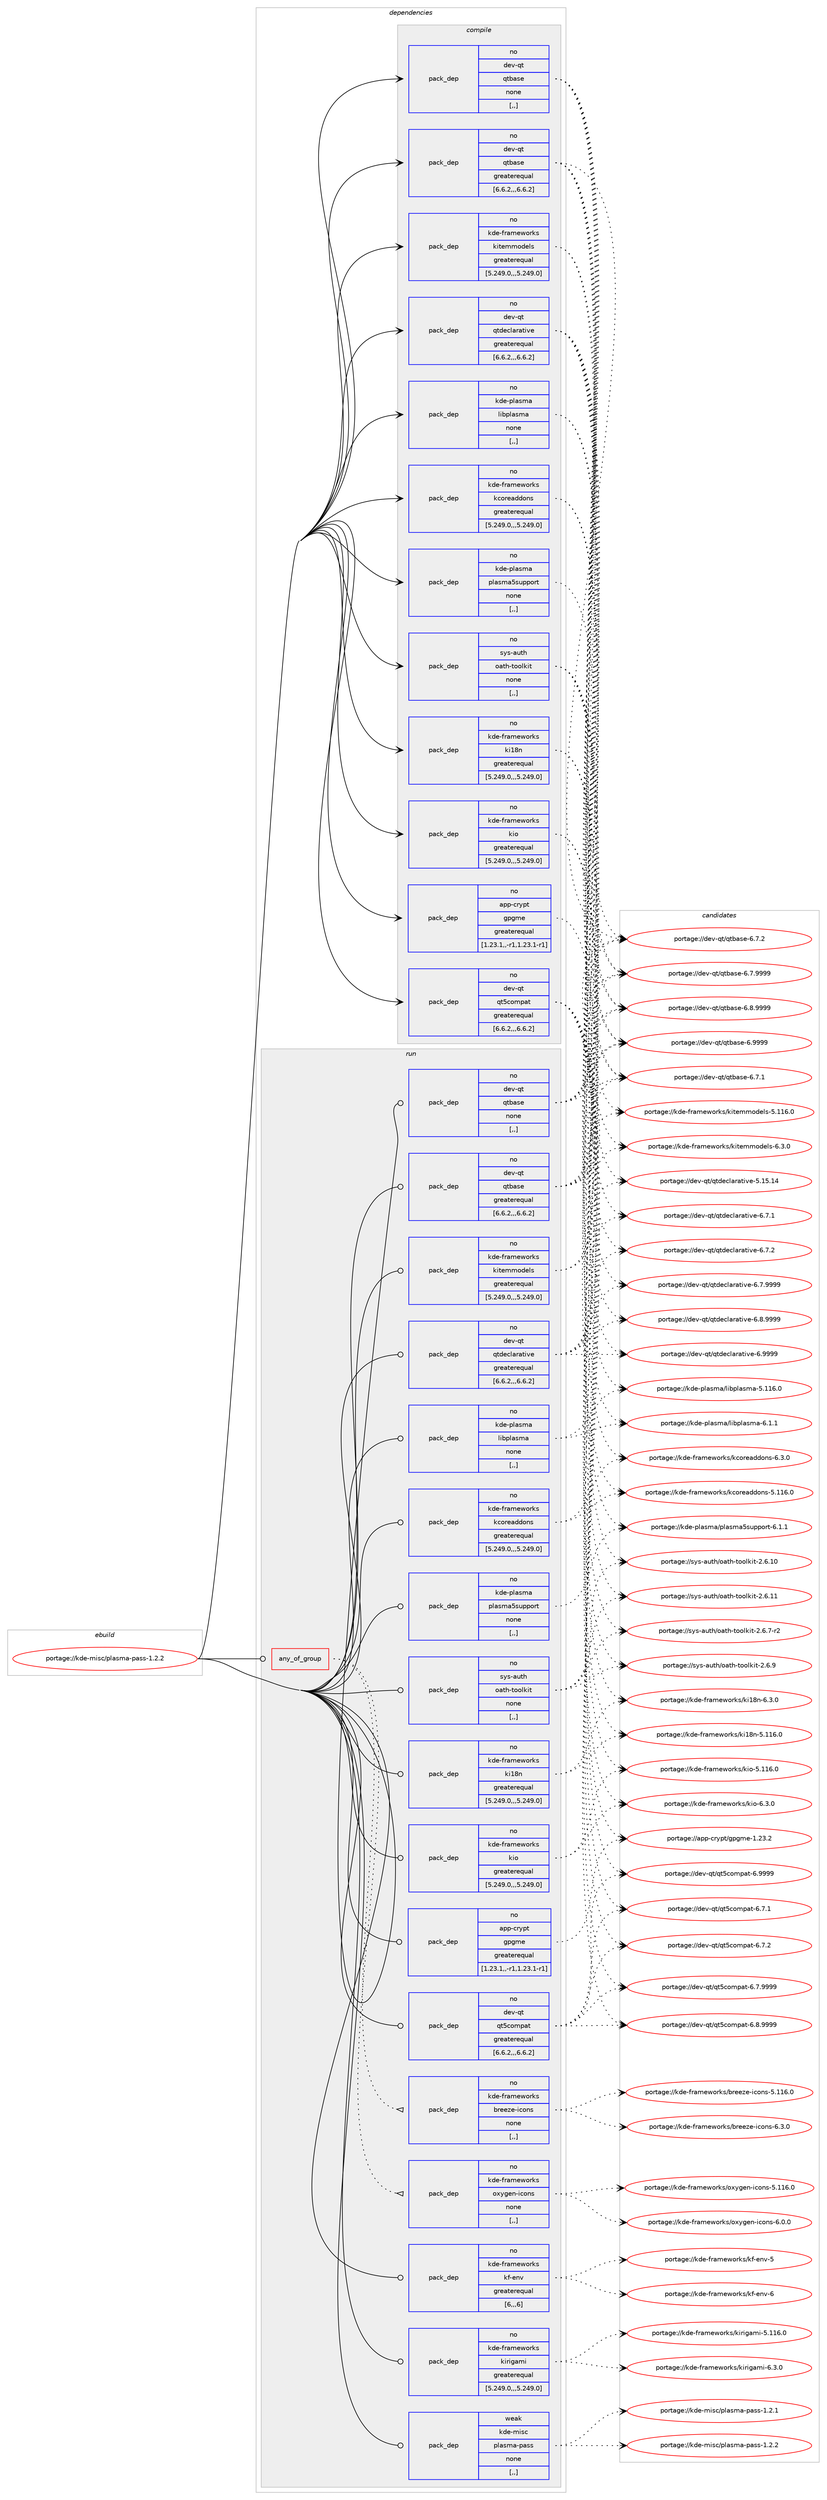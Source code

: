 digraph prolog {

# *************
# Graph options
# *************

newrank=true;
concentrate=true;
compound=true;
graph [rankdir=LR,fontname=Helvetica,fontsize=10,ranksep=1.5];#, ranksep=2.5, nodesep=0.2];
edge  [arrowhead=vee];
node  [fontname=Helvetica,fontsize=10];

# **********
# The ebuild
# **********

subgraph cluster_leftcol {
color=gray;
rank=same;
label=<<i>ebuild</i>>;
id [label="portage://kde-misc/plasma-pass-1.2.2", color=red, width=4, href="../kde-misc/plasma-pass-1.2.2.svg"];
}

# ****************
# The dependencies
# ****************

subgraph cluster_midcol {
color=gray;
label=<<i>dependencies</i>>;
subgraph cluster_compile {
fillcolor="#eeeeee";
style=filled;
label=<<i>compile</i>>;
subgraph pack192942 {
dependency261803 [label=<<TABLE BORDER="0" CELLBORDER="1" CELLSPACING="0" CELLPADDING="4" WIDTH="220"><TR><TD ROWSPAN="6" CELLPADDING="30">pack_dep</TD></TR><TR><TD WIDTH="110">no</TD></TR><TR><TD>app-crypt</TD></TR><TR><TD>gpgme</TD></TR><TR><TD>greaterequal</TD></TR><TR><TD>[1.23.1,,-r1,1.23.1-r1]</TD></TR></TABLE>>, shape=none, color=blue];
}
id:e -> dependency261803:w [weight=20,style="solid",arrowhead="vee"];
subgraph pack192943 {
dependency261804 [label=<<TABLE BORDER="0" CELLBORDER="1" CELLSPACING="0" CELLPADDING="4" WIDTH="220"><TR><TD ROWSPAN="6" CELLPADDING="30">pack_dep</TD></TR><TR><TD WIDTH="110">no</TD></TR><TR><TD>dev-qt</TD></TR><TR><TD>qt5compat</TD></TR><TR><TD>greaterequal</TD></TR><TR><TD>[6.6.2,,,6.6.2]</TD></TR></TABLE>>, shape=none, color=blue];
}
id:e -> dependency261804:w [weight=20,style="solid",arrowhead="vee"];
subgraph pack192944 {
dependency261805 [label=<<TABLE BORDER="0" CELLBORDER="1" CELLSPACING="0" CELLPADDING="4" WIDTH="220"><TR><TD ROWSPAN="6" CELLPADDING="30">pack_dep</TD></TR><TR><TD WIDTH="110">no</TD></TR><TR><TD>dev-qt</TD></TR><TR><TD>qtbase</TD></TR><TR><TD>greaterequal</TD></TR><TR><TD>[6.6.2,,,6.6.2]</TD></TR></TABLE>>, shape=none, color=blue];
}
id:e -> dependency261805:w [weight=20,style="solid",arrowhead="vee"];
subgraph pack192945 {
dependency261806 [label=<<TABLE BORDER="0" CELLBORDER="1" CELLSPACING="0" CELLPADDING="4" WIDTH="220"><TR><TD ROWSPAN="6" CELLPADDING="30">pack_dep</TD></TR><TR><TD WIDTH="110">no</TD></TR><TR><TD>dev-qt</TD></TR><TR><TD>qtbase</TD></TR><TR><TD>none</TD></TR><TR><TD>[,,]</TD></TR></TABLE>>, shape=none, color=blue];
}
id:e -> dependency261806:w [weight=20,style="solid",arrowhead="vee"];
subgraph pack192946 {
dependency261807 [label=<<TABLE BORDER="0" CELLBORDER="1" CELLSPACING="0" CELLPADDING="4" WIDTH="220"><TR><TD ROWSPAN="6" CELLPADDING="30">pack_dep</TD></TR><TR><TD WIDTH="110">no</TD></TR><TR><TD>dev-qt</TD></TR><TR><TD>qtdeclarative</TD></TR><TR><TD>greaterequal</TD></TR><TR><TD>[6.6.2,,,6.6.2]</TD></TR></TABLE>>, shape=none, color=blue];
}
id:e -> dependency261807:w [weight=20,style="solid",arrowhead="vee"];
subgraph pack192947 {
dependency261808 [label=<<TABLE BORDER="0" CELLBORDER="1" CELLSPACING="0" CELLPADDING="4" WIDTH="220"><TR><TD ROWSPAN="6" CELLPADDING="30">pack_dep</TD></TR><TR><TD WIDTH="110">no</TD></TR><TR><TD>kde-frameworks</TD></TR><TR><TD>kcoreaddons</TD></TR><TR><TD>greaterequal</TD></TR><TR><TD>[5.249.0,,,5.249.0]</TD></TR></TABLE>>, shape=none, color=blue];
}
id:e -> dependency261808:w [weight=20,style="solid",arrowhead="vee"];
subgraph pack192948 {
dependency261809 [label=<<TABLE BORDER="0" CELLBORDER="1" CELLSPACING="0" CELLPADDING="4" WIDTH="220"><TR><TD ROWSPAN="6" CELLPADDING="30">pack_dep</TD></TR><TR><TD WIDTH="110">no</TD></TR><TR><TD>kde-frameworks</TD></TR><TR><TD>ki18n</TD></TR><TR><TD>greaterequal</TD></TR><TR><TD>[5.249.0,,,5.249.0]</TD></TR></TABLE>>, shape=none, color=blue];
}
id:e -> dependency261809:w [weight=20,style="solid",arrowhead="vee"];
subgraph pack192949 {
dependency261810 [label=<<TABLE BORDER="0" CELLBORDER="1" CELLSPACING="0" CELLPADDING="4" WIDTH="220"><TR><TD ROWSPAN="6" CELLPADDING="30">pack_dep</TD></TR><TR><TD WIDTH="110">no</TD></TR><TR><TD>kde-frameworks</TD></TR><TR><TD>kio</TD></TR><TR><TD>greaterequal</TD></TR><TR><TD>[5.249.0,,,5.249.0]</TD></TR></TABLE>>, shape=none, color=blue];
}
id:e -> dependency261810:w [weight=20,style="solid",arrowhead="vee"];
subgraph pack192950 {
dependency261811 [label=<<TABLE BORDER="0" CELLBORDER="1" CELLSPACING="0" CELLPADDING="4" WIDTH="220"><TR><TD ROWSPAN="6" CELLPADDING="30">pack_dep</TD></TR><TR><TD WIDTH="110">no</TD></TR><TR><TD>kde-frameworks</TD></TR><TR><TD>kitemmodels</TD></TR><TR><TD>greaterequal</TD></TR><TR><TD>[5.249.0,,,5.249.0]</TD></TR></TABLE>>, shape=none, color=blue];
}
id:e -> dependency261811:w [weight=20,style="solid",arrowhead="vee"];
subgraph pack192951 {
dependency261812 [label=<<TABLE BORDER="0" CELLBORDER="1" CELLSPACING="0" CELLPADDING="4" WIDTH="220"><TR><TD ROWSPAN="6" CELLPADDING="30">pack_dep</TD></TR><TR><TD WIDTH="110">no</TD></TR><TR><TD>kde-plasma</TD></TR><TR><TD>libplasma</TD></TR><TR><TD>none</TD></TR><TR><TD>[,,]</TD></TR></TABLE>>, shape=none, color=blue];
}
id:e -> dependency261812:w [weight=20,style="solid",arrowhead="vee"];
subgraph pack192952 {
dependency261813 [label=<<TABLE BORDER="0" CELLBORDER="1" CELLSPACING="0" CELLPADDING="4" WIDTH="220"><TR><TD ROWSPAN="6" CELLPADDING="30">pack_dep</TD></TR><TR><TD WIDTH="110">no</TD></TR><TR><TD>kde-plasma</TD></TR><TR><TD>plasma5support</TD></TR><TR><TD>none</TD></TR><TR><TD>[,,]</TD></TR></TABLE>>, shape=none, color=blue];
}
id:e -> dependency261813:w [weight=20,style="solid",arrowhead="vee"];
subgraph pack192953 {
dependency261814 [label=<<TABLE BORDER="0" CELLBORDER="1" CELLSPACING="0" CELLPADDING="4" WIDTH="220"><TR><TD ROWSPAN="6" CELLPADDING="30">pack_dep</TD></TR><TR><TD WIDTH="110">no</TD></TR><TR><TD>sys-auth</TD></TR><TR><TD>oath-toolkit</TD></TR><TR><TD>none</TD></TR><TR><TD>[,,]</TD></TR></TABLE>>, shape=none, color=blue];
}
id:e -> dependency261814:w [weight=20,style="solid",arrowhead="vee"];
}
subgraph cluster_compileandrun {
fillcolor="#eeeeee";
style=filled;
label=<<i>compile and run</i>>;
}
subgraph cluster_run {
fillcolor="#eeeeee";
style=filled;
label=<<i>run</i>>;
subgraph any1878 {
dependency261815 [label=<<TABLE BORDER="0" CELLBORDER="1" CELLSPACING="0" CELLPADDING="4"><TR><TD CELLPADDING="10">any_of_group</TD></TR></TABLE>>, shape=none, color=red];subgraph pack192954 {
dependency261816 [label=<<TABLE BORDER="0" CELLBORDER="1" CELLSPACING="0" CELLPADDING="4" WIDTH="220"><TR><TD ROWSPAN="6" CELLPADDING="30">pack_dep</TD></TR><TR><TD WIDTH="110">no</TD></TR><TR><TD>kde-frameworks</TD></TR><TR><TD>breeze-icons</TD></TR><TR><TD>none</TD></TR><TR><TD>[,,]</TD></TR></TABLE>>, shape=none, color=blue];
}
dependency261815:e -> dependency261816:w [weight=20,style="dotted",arrowhead="oinv"];
subgraph pack192955 {
dependency261817 [label=<<TABLE BORDER="0" CELLBORDER="1" CELLSPACING="0" CELLPADDING="4" WIDTH="220"><TR><TD ROWSPAN="6" CELLPADDING="30">pack_dep</TD></TR><TR><TD WIDTH="110">no</TD></TR><TR><TD>kde-frameworks</TD></TR><TR><TD>oxygen-icons</TD></TR><TR><TD>none</TD></TR><TR><TD>[,,]</TD></TR></TABLE>>, shape=none, color=blue];
}
dependency261815:e -> dependency261817:w [weight=20,style="dotted",arrowhead="oinv"];
}
id:e -> dependency261815:w [weight=20,style="solid",arrowhead="odot"];
subgraph pack192956 {
dependency261818 [label=<<TABLE BORDER="0" CELLBORDER="1" CELLSPACING="0" CELLPADDING="4" WIDTH="220"><TR><TD ROWSPAN="6" CELLPADDING="30">pack_dep</TD></TR><TR><TD WIDTH="110">no</TD></TR><TR><TD>app-crypt</TD></TR><TR><TD>gpgme</TD></TR><TR><TD>greaterequal</TD></TR><TR><TD>[1.23.1,,-r1,1.23.1-r1]</TD></TR></TABLE>>, shape=none, color=blue];
}
id:e -> dependency261818:w [weight=20,style="solid",arrowhead="odot"];
subgraph pack192957 {
dependency261819 [label=<<TABLE BORDER="0" CELLBORDER="1" CELLSPACING="0" CELLPADDING="4" WIDTH="220"><TR><TD ROWSPAN="6" CELLPADDING="30">pack_dep</TD></TR><TR><TD WIDTH="110">no</TD></TR><TR><TD>dev-qt</TD></TR><TR><TD>qt5compat</TD></TR><TR><TD>greaterequal</TD></TR><TR><TD>[6.6.2,,,6.6.2]</TD></TR></TABLE>>, shape=none, color=blue];
}
id:e -> dependency261819:w [weight=20,style="solid",arrowhead="odot"];
subgraph pack192958 {
dependency261820 [label=<<TABLE BORDER="0" CELLBORDER="1" CELLSPACING="0" CELLPADDING="4" WIDTH="220"><TR><TD ROWSPAN="6" CELLPADDING="30">pack_dep</TD></TR><TR><TD WIDTH="110">no</TD></TR><TR><TD>dev-qt</TD></TR><TR><TD>qtbase</TD></TR><TR><TD>greaterequal</TD></TR><TR><TD>[6.6.2,,,6.6.2]</TD></TR></TABLE>>, shape=none, color=blue];
}
id:e -> dependency261820:w [weight=20,style="solid",arrowhead="odot"];
subgraph pack192959 {
dependency261821 [label=<<TABLE BORDER="0" CELLBORDER="1" CELLSPACING="0" CELLPADDING="4" WIDTH="220"><TR><TD ROWSPAN="6" CELLPADDING="30">pack_dep</TD></TR><TR><TD WIDTH="110">no</TD></TR><TR><TD>dev-qt</TD></TR><TR><TD>qtbase</TD></TR><TR><TD>none</TD></TR><TR><TD>[,,]</TD></TR></TABLE>>, shape=none, color=blue];
}
id:e -> dependency261821:w [weight=20,style="solid",arrowhead="odot"];
subgraph pack192960 {
dependency261822 [label=<<TABLE BORDER="0" CELLBORDER="1" CELLSPACING="0" CELLPADDING="4" WIDTH="220"><TR><TD ROWSPAN="6" CELLPADDING="30">pack_dep</TD></TR><TR><TD WIDTH="110">no</TD></TR><TR><TD>dev-qt</TD></TR><TR><TD>qtdeclarative</TD></TR><TR><TD>greaterequal</TD></TR><TR><TD>[6.6.2,,,6.6.2]</TD></TR></TABLE>>, shape=none, color=blue];
}
id:e -> dependency261822:w [weight=20,style="solid",arrowhead="odot"];
subgraph pack192961 {
dependency261823 [label=<<TABLE BORDER="0" CELLBORDER="1" CELLSPACING="0" CELLPADDING="4" WIDTH="220"><TR><TD ROWSPAN="6" CELLPADDING="30">pack_dep</TD></TR><TR><TD WIDTH="110">no</TD></TR><TR><TD>kde-frameworks</TD></TR><TR><TD>kcoreaddons</TD></TR><TR><TD>greaterequal</TD></TR><TR><TD>[5.249.0,,,5.249.0]</TD></TR></TABLE>>, shape=none, color=blue];
}
id:e -> dependency261823:w [weight=20,style="solid",arrowhead="odot"];
subgraph pack192962 {
dependency261824 [label=<<TABLE BORDER="0" CELLBORDER="1" CELLSPACING="0" CELLPADDING="4" WIDTH="220"><TR><TD ROWSPAN="6" CELLPADDING="30">pack_dep</TD></TR><TR><TD WIDTH="110">no</TD></TR><TR><TD>kde-frameworks</TD></TR><TR><TD>kf-env</TD></TR><TR><TD>greaterequal</TD></TR><TR><TD>[6,,,6]</TD></TR></TABLE>>, shape=none, color=blue];
}
id:e -> dependency261824:w [weight=20,style="solid",arrowhead="odot"];
subgraph pack192963 {
dependency261825 [label=<<TABLE BORDER="0" CELLBORDER="1" CELLSPACING="0" CELLPADDING="4" WIDTH="220"><TR><TD ROWSPAN="6" CELLPADDING="30">pack_dep</TD></TR><TR><TD WIDTH="110">no</TD></TR><TR><TD>kde-frameworks</TD></TR><TR><TD>ki18n</TD></TR><TR><TD>greaterequal</TD></TR><TR><TD>[5.249.0,,,5.249.0]</TD></TR></TABLE>>, shape=none, color=blue];
}
id:e -> dependency261825:w [weight=20,style="solid",arrowhead="odot"];
subgraph pack192964 {
dependency261826 [label=<<TABLE BORDER="0" CELLBORDER="1" CELLSPACING="0" CELLPADDING="4" WIDTH="220"><TR><TD ROWSPAN="6" CELLPADDING="30">pack_dep</TD></TR><TR><TD WIDTH="110">no</TD></TR><TR><TD>kde-frameworks</TD></TR><TR><TD>kio</TD></TR><TR><TD>greaterequal</TD></TR><TR><TD>[5.249.0,,,5.249.0]</TD></TR></TABLE>>, shape=none, color=blue];
}
id:e -> dependency261826:w [weight=20,style="solid",arrowhead="odot"];
subgraph pack192965 {
dependency261827 [label=<<TABLE BORDER="0" CELLBORDER="1" CELLSPACING="0" CELLPADDING="4" WIDTH="220"><TR><TD ROWSPAN="6" CELLPADDING="30">pack_dep</TD></TR><TR><TD WIDTH="110">no</TD></TR><TR><TD>kde-frameworks</TD></TR><TR><TD>kirigami</TD></TR><TR><TD>greaterequal</TD></TR><TR><TD>[5.249.0,,,5.249.0]</TD></TR></TABLE>>, shape=none, color=blue];
}
id:e -> dependency261827:w [weight=20,style="solid",arrowhead="odot"];
subgraph pack192966 {
dependency261828 [label=<<TABLE BORDER="0" CELLBORDER="1" CELLSPACING="0" CELLPADDING="4" WIDTH="220"><TR><TD ROWSPAN="6" CELLPADDING="30">pack_dep</TD></TR><TR><TD WIDTH="110">no</TD></TR><TR><TD>kde-frameworks</TD></TR><TR><TD>kitemmodels</TD></TR><TR><TD>greaterequal</TD></TR><TR><TD>[5.249.0,,,5.249.0]</TD></TR></TABLE>>, shape=none, color=blue];
}
id:e -> dependency261828:w [weight=20,style="solid",arrowhead="odot"];
subgraph pack192967 {
dependency261829 [label=<<TABLE BORDER="0" CELLBORDER="1" CELLSPACING="0" CELLPADDING="4" WIDTH="220"><TR><TD ROWSPAN="6" CELLPADDING="30">pack_dep</TD></TR><TR><TD WIDTH="110">no</TD></TR><TR><TD>kde-plasma</TD></TR><TR><TD>libplasma</TD></TR><TR><TD>none</TD></TR><TR><TD>[,,]</TD></TR></TABLE>>, shape=none, color=blue];
}
id:e -> dependency261829:w [weight=20,style="solid",arrowhead="odot"];
subgraph pack192968 {
dependency261830 [label=<<TABLE BORDER="0" CELLBORDER="1" CELLSPACING="0" CELLPADDING="4" WIDTH="220"><TR><TD ROWSPAN="6" CELLPADDING="30">pack_dep</TD></TR><TR><TD WIDTH="110">no</TD></TR><TR><TD>kde-plasma</TD></TR><TR><TD>plasma5support</TD></TR><TR><TD>none</TD></TR><TR><TD>[,,]</TD></TR></TABLE>>, shape=none, color=blue];
}
id:e -> dependency261830:w [weight=20,style="solid",arrowhead="odot"];
subgraph pack192969 {
dependency261831 [label=<<TABLE BORDER="0" CELLBORDER="1" CELLSPACING="0" CELLPADDING="4" WIDTH="220"><TR><TD ROWSPAN="6" CELLPADDING="30">pack_dep</TD></TR><TR><TD WIDTH="110">no</TD></TR><TR><TD>sys-auth</TD></TR><TR><TD>oath-toolkit</TD></TR><TR><TD>none</TD></TR><TR><TD>[,,]</TD></TR></TABLE>>, shape=none, color=blue];
}
id:e -> dependency261831:w [weight=20,style="solid",arrowhead="odot"];
subgraph pack192970 {
dependency261832 [label=<<TABLE BORDER="0" CELLBORDER="1" CELLSPACING="0" CELLPADDING="4" WIDTH="220"><TR><TD ROWSPAN="6" CELLPADDING="30">pack_dep</TD></TR><TR><TD WIDTH="110">weak</TD></TR><TR><TD>kde-misc</TD></TR><TR><TD>plasma-pass</TD></TR><TR><TD>none</TD></TR><TR><TD>[,,]</TD></TR></TABLE>>, shape=none, color=blue];
}
id:e -> dependency261832:w [weight=20,style="solid",arrowhead="odot"];
}
}

# **************
# The candidates
# **************

subgraph cluster_choices {
rank=same;
color=gray;
label=<<i>candidates</i>>;

subgraph choice192942 {
color=black;
nodesep=1;
choice9711211245991141211121164710311210310910145494650514650 [label="portage://app-crypt/gpgme-1.23.2", color=red, width=4,href="../app-crypt/gpgme-1.23.2.svg"];
dependency261803:e -> choice9711211245991141211121164710311210310910145494650514650:w [style=dotted,weight="100"];
}
subgraph choice192943 {
color=black;
nodesep=1;
choice1001011184511311647113116539911110911297116455446554649 [label="portage://dev-qt/qt5compat-6.7.1", color=red, width=4,href="../dev-qt/qt5compat-6.7.1.svg"];
choice1001011184511311647113116539911110911297116455446554650 [label="portage://dev-qt/qt5compat-6.7.2", color=red, width=4,href="../dev-qt/qt5compat-6.7.2.svg"];
choice1001011184511311647113116539911110911297116455446554657575757 [label="portage://dev-qt/qt5compat-6.7.9999", color=red, width=4,href="../dev-qt/qt5compat-6.7.9999.svg"];
choice1001011184511311647113116539911110911297116455446564657575757 [label="portage://dev-qt/qt5compat-6.8.9999", color=red, width=4,href="../dev-qt/qt5compat-6.8.9999.svg"];
choice100101118451131164711311653991111091129711645544657575757 [label="portage://dev-qt/qt5compat-6.9999", color=red, width=4,href="../dev-qt/qt5compat-6.9999.svg"];
dependency261804:e -> choice1001011184511311647113116539911110911297116455446554649:w [style=dotted,weight="100"];
dependency261804:e -> choice1001011184511311647113116539911110911297116455446554650:w [style=dotted,weight="100"];
dependency261804:e -> choice1001011184511311647113116539911110911297116455446554657575757:w [style=dotted,weight="100"];
dependency261804:e -> choice1001011184511311647113116539911110911297116455446564657575757:w [style=dotted,weight="100"];
dependency261804:e -> choice100101118451131164711311653991111091129711645544657575757:w [style=dotted,weight="100"];
}
subgraph choice192944 {
color=black;
nodesep=1;
choice10010111845113116471131169897115101455446554649 [label="portage://dev-qt/qtbase-6.7.1", color=red, width=4,href="../dev-qt/qtbase-6.7.1.svg"];
choice10010111845113116471131169897115101455446554650 [label="portage://dev-qt/qtbase-6.7.2", color=red, width=4,href="../dev-qt/qtbase-6.7.2.svg"];
choice10010111845113116471131169897115101455446554657575757 [label="portage://dev-qt/qtbase-6.7.9999", color=red, width=4,href="../dev-qt/qtbase-6.7.9999.svg"];
choice10010111845113116471131169897115101455446564657575757 [label="portage://dev-qt/qtbase-6.8.9999", color=red, width=4,href="../dev-qt/qtbase-6.8.9999.svg"];
choice1001011184511311647113116989711510145544657575757 [label="portage://dev-qt/qtbase-6.9999", color=red, width=4,href="../dev-qt/qtbase-6.9999.svg"];
dependency261805:e -> choice10010111845113116471131169897115101455446554649:w [style=dotted,weight="100"];
dependency261805:e -> choice10010111845113116471131169897115101455446554650:w [style=dotted,weight="100"];
dependency261805:e -> choice10010111845113116471131169897115101455446554657575757:w [style=dotted,weight="100"];
dependency261805:e -> choice10010111845113116471131169897115101455446564657575757:w [style=dotted,weight="100"];
dependency261805:e -> choice1001011184511311647113116989711510145544657575757:w [style=dotted,weight="100"];
}
subgraph choice192945 {
color=black;
nodesep=1;
choice10010111845113116471131169897115101455446554649 [label="portage://dev-qt/qtbase-6.7.1", color=red, width=4,href="../dev-qt/qtbase-6.7.1.svg"];
choice10010111845113116471131169897115101455446554650 [label="portage://dev-qt/qtbase-6.7.2", color=red, width=4,href="../dev-qt/qtbase-6.7.2.svg"];
choice10010111845113116471131169897115101455446554657575757 [label="portage://dev-qt/qtbase-6.7.9999", color=red, width=4,href="../dev-qt/qtbase-6.7.9999.svg"];
choice10010111845113116471131169897115101455446564657575757 [label="portage://dev-qt/qtbase-6.8.9999", color=red, width=4,href="../dev-qt/qtbase-6.8.9999.svg"];
choice1001011184511311647113116989711510145544657575757 [label="portage://dev-qt/qtbase-6.9999", color=red, width=4,href="../dev-qt/qtbase-6.9999.svg"];
dependency261806:e -> choice10010111845113116471131169897115101455446554649:w [style=dotted,weight="100"];
dependency261806:e -> choice10010111845113116471131169897115101455446554650:w [style=dotted,weight="100"];
dependency261806:e -> choice10010111845113116471131169897115101455446554657575757:w [style=dotted,weight="100"];
dependency261806:e -> choice10010111845113116471131169897115101455446564657575757:w [style=dotted,weight="100"];
dependency261806:e -> choice1001011184511311647113116989711510145544657575757:w [style=dotted,weight="100"];
}
subgraph choice192946 {
color=black;
nodesep=1;
choice10010111845113116471131161001019910897114971161051181014553464953464952 [label="portage://dev-qt/qtdeclarative-5.15.14", color=red, width=4,href="../dev-qt/qtdeclarative-5.15.14.svg"];
choice1001011184511311647113116100101991089711497116105118101455446554649 [label="portage://dev-qt/qtdeclarative-6.7.1", color=red, width=4,href="../dev-qt/qtdeclarative-6.7.1.svg"];
choice1001011184511311647113116100101991089711497116105118101455446554650 [label="portage://dev-qt/qtdeclarative-6.7.2", color=red, width=4,href="../dev-qt/qtdeclarative-6.7.2.svg"];
choice1001011184511311647113116100101991089711497116105118101455446554657575757 [label="portage://dev-qt/qtdeclarative-6.7.9999", color=red, width=4,href="../dev-qt/qtdeclarative-6.7.9999.svg"];
choice1001011184511311647113116100101991089711497116105118101455446564657575757 [label="portage://dev-qt/qtdeclarative-6.8.9999", color=red, width=4,href="../dev-qt/qtdeclarative-6.8.9999.svg"];
choice100101118451131164711311610010199108971149711610511810145544657575757 [label="portage://dev-qt/qtdeclarative-6.9999", color=red, width=4,href="../dev-qt/qtdeclarative-6.9999.svg"];
dependency261807:e -> choice10010111845113116471131161001019910897114971161051181014553464953464952:w [style=dotted,weight="100"];
dependency261807:e -> choice1001011184511311647113116100101991089711497116105118101455446554649:w [style=dotted,weight="100"];
dependency261807:e -> choice1001011184511311647113116100101991089711497116105118101455446554650:w [style=dotted,weight="100"];
dependency261807:e -> choice1001011184511311647113116100101991089711497116105118101455446554657575757:w [style=dotted,weight="100"];
dependency261807:e -> choice1001011184511311647113116100101991089711497116105118101455446564657575757:w [style=dotted,weight="100"];
dependency261807:e -> choice100101118451131164711311610010199108971149711610511810145544657575757:w [style=dotted,weight="100"];
}
subgraph choice192947 {
color=black;
nodesep=1;
choice10710010145102114971091011191111141071154710799111114101971001001111101154553464949544648 [label="portage://kde-frameworks/kcoreaddons-5.116.0", color=red, width=4,href="../kde-frameworks/kcoreaddons-5.116.0.svg"];
choice1071001014510211497109101119111114107115471079911111410197100100111110115455446514648 [label="portage://kde-frameworks/kcoreaddons-6.3.0", color=red, width=4,href="../kde-frameworks/kcoreaddons-6.3.0.svg"];
dependency261808:e -> choice10710010145102114971091011191111141071154710799111114101971001001111101154553464949544648:w [style=dotted,weight="100"];
dependency261808:e -> choice1071001014510211497109101119111114107115471079911111410197100100111110115455446514648:w [style=dotted,weight="100"];
}
subgraph choice192948 {
color=black;
nodesep=1;
choice10710010145102114971091011191111141071154710710549561104553464949544648 [label="portage://kde-frameworks/ki18n-5.116.0", color=red, width=4,href="../kde-frameworks/ki18n-5.116.0.svg"];
choice1071001014510211497109101119111114107115471071054956110455446514648 [label="portage://kde-frameworks/ki18n-6.3.0", color=red, width=4,href="../kde-frameworks/ki18n-6.3.0.svg"];
dependency261809:e -> choice10710010145102114971091011191111141071154710710549561104553464949544648:w [style=dotted,weight="100"];
dependency261809:e -> choice1071001014510211497109101119111114107115471071054956110455446514648:w [style=dotted,weight="100"];
}
subgraph choice192949 {
color=black;
nodesep=1;
choice1071001014510211497109101119111114107115471071051114553464949544648 [label="portage://kde-frameworks/kio-5.116.0", color=red, width=4,href="../kde-frameworks/kio-5.116.0.svg"];
choice107100101451021149710910111911111410711547107105111455446514648 [label="portage://kde-frameworks/kio-6.3.0", color=red, width=4,href="../kde-frameworks/kio-6.3.0.svg"];
dependency261810:e -> choice1071001014510211497109101119111114107115471071051114553464949544648:w [style=dotted,weight="100"];
dependency261810:e -> choice107100101451021149710910111911111410711547107105111455446514648:w [style=dotted,weight="100"];
}
subgraph choice192950 {
color=black;
nodesep=1;
choice1071001014510211497109101119111114107115471071051161011091091111001011081154553464949544648 [label="portage://kde-frameworks/kitemmodels-5.116.0", color=red, width=4,href="../kde-frameworks/kitemmodels-5.116.0.svg"];
choice107100101451021149710910111911111410711547107105116101109109111100101108115455446514648 [label="portage://kde-frameworks/kitemmodels-6.3.0", color=red, width=4,href="../kde-frameworks/kitemmodels-6.3.0.svg"];
dependency261811:e -> choice1071001014510211497109101119111114107115471071051161011091091111001011081154553464949544648:w [style=dotted,weight="100"];
dependency261811:e -> choice107100101451021149710910111911111410711547107105116101109109111100101108115455446514648:w [style=dotted,weight="100"];
}
subgraph choice192951 {
color=black;
nodesep=1;
choice107100101451121089711510997471081059811210897115109974553464949544648 [label="portage://kde-plasma/libplasma-5.116.0", color=red, width=4,href="../kde-plasma/libplasma-5.116.0.svg"];
choice10710010145112108971151099747108105981121089711510997455446494649 [label="portage://kde-plasma/libplasma-6.1.1", color=red, width=4,href="../kde-plasma/libplasma-6.1.1.svg"];
dependency261812:e -> choice107100101451121089711510997471081059811210897115109974553464949544648:w [style=dotted,weight="100"];
dependency261812:e -> choice10710010145112108971151099747108105981121089711510997455446494649:w [style=dotted,weight="100"];
}
subgraph choice192952 {
color=black;
nodesep=1;
choice10710010145112108971151099747112108971151099753115117112112111114116455446494649 [label="portage://kde-plasma/plasma5support-6.1.1", color=red, width=4,href="../kde-plasma/plasma5support-6.1.1.svg"];
dependency261813:e -> choice10710010145112108971151099747112108971151099753115117112112111114116455446494649:w [style=dotted,weight="100"];
}
subgraph choice192953 {
color=black;
nodesep=1;
choice115121115459711711610447111971161044511611111110810710511645504654464948 [label="portage://sys-auth/oath-toolkit-2.6.10", color=red, width=4,href="../sys-auth/oath-toolkit-2.6.10.svg"];
choice115121115459711711610447111971161044511611111110810710511645504654464949 [label="portage://sys-auth/oath-toolkit-2.6.11", color=red, width=4,href="../sys-auth/oath-toolkit-2.6.11.svg"];
choice11512111545971171161044711197116104451161111111081071051164550465446554511450 [label="portage://sys-auth/oath-toolkit-2.6.7-r2", color=red, width=4,href="../sys-auth/oath-toolkit-2.6.7-r2.svg"];
choice1151211154597117116104471119711610445116111111108107105116455046544657 [label="portage://sys-auth/oath-toolkit-2.6.9", color=red, width=4,href="../sys-auth/oath-toolkit-2.6.9.svg"];
dependency261814:e -> choice115121115459711711610447111971161044511611111110810710511645504654464948:w [style=dotted,weight="100"];
dependency261814:e -> choice115121115459711711610447111971161044511611111110810710511645504654464949:w [style=dotted,weight="100"];
dependency261814:e -> choice11512111545971171161044711197116104451161111111081071051164550465446554511450:w [style=dotted,weight="100"];
dependency261814:e -> choice1151211154597117116104471119711610445116111111108107105116455046544657:w [style=dotted,weight="100"];
}
subgraph choice192954 {
color=black;
nodesep=1;
choice1071001014510211497109101119111114107115479811410110112210145105991111101154553464949544648 [label="portage://kde-frameworks/breeze-icons-5.116.0", color=red, width=4,href="../kde-frameworks/breeze-icons-5.116.0.svg"];
choice107100101451021149710910111911111410711547981141011011221014510599111110115455446514648 [label="portage://kde-frameworks/breeze-icons-6.3.0", color=red, width=4,href="../kde-frameworks/breeze-icons-6.3.0.svg"];
dependency261816:e -> choice1071001014510211497109101119111114107115479811410110112210145105991111101154553464949544648:w [style=dotted,weight="100"];
dependency261816:e -> choice107100101451021149710910111911111410711547981141011011221014510599111110115455446514648:w [style=dotted,weight="100"];
}
subgraph choice192955 {
color=black;
nodesep=1;
choice10710010145102114971091011191111141071154711112012110310111045105991111101154553464949544648 [label="portage://kde-frameworks/oxygen-icons-5.116.0", color=red, width=4,href="../kde-frameworks/oxygen-icons-5.116.0.svg"];
choice1071001014510211497109101119111114107115471111201211031011104510599111110115455446484648 [label="portage://kde-frameworks/oxygen-icons-6.0.0", color=red, width=4,href="../kde-frameworks/oxygen-icons-6.0.0.svg"];
dependency261817:e -> choice10710010145102114971091011191111141071154711112012110310111045105991111101154553464949544648:w [style=dotted,weight="100"];
dependency261817:e -> choice1071001014510211497109101119111114107115471111201211031011104510599111110115455446484648:w [style=dotted,weight="100"];
}
subgraph choice192956 {
color=black;
nodesep=1;
choice9711211245991141211121164710311210310910145494650514650 [label="portage://app-crypt/gpgme-1.23.2", color=red, width=4,href="../app-crypt/gpgme-1.23.2.svg"];
dependency261818:e -> choice9711211245991141211121164710311210310910145494650514650:w [style=dotted,weight="100"];
}
subgraph choice192957 {
color=black;
nodesep=1;
choice1001011184511311647113116539911110911297116455446554649 [label="portage://dev-qt/qt5compat-6.7.1", color=red, width=4,href="../dev-qt/qt5compat-6.7.1.svg"];
choice1001011184511311647113116539911110911297116455446554650 [label="portage://dev-qt/qt5compat-6.7.2", color=red, width=4,href="../dev-qt/qt5compat-6.7.2.svg"];
choice1001011184511311647113116539911110911297116455446554657575757 [label="portage://dev-qt/qt5compat-6.7.9999", color=red, width=4,href="../dev-qt/qt5compat-6.7.9999.svg"];
choice1001011184511311647113116539911110911297116455446564657575757 [label="portage://dev-qt/qt5compat-6.8.9999", color=red, width=4,href="../dev-qt/qt5compat-6.8.9999.svg"];
choice100101118451131164711311653991111091129711645544657575757 [label="portage://dev-qt/qt5compat-6.9999", color=red, width=4,href="../dev-qt/qt5compat-6.9999.svg"];
dependency261819:e -> choice1001011184511311647113116539911110911297116455446554649:w [style=dotted,weight="100"];
dependency261819:e -> choice1001011184511311647113116539911110911297116455446554650:w [style=dotted,weight="100"];
dependency261819:e -> choice1001011184511311647113116539911110911297116455446554657575757:w [style=dotted,weight="100"];
dependency261819:e -> choice1001011184511311647113116539911110911297116455446564657575757:w [style=dotted,weight="100"];
dependency261819:e -> choice100101118451131164711311653991111091129711645544657575757:w [style=dotted,weight="100"];
}
subgraph choice192958 {
color=black;
nodesep=1;
choice10010111845113116471131169897115101455446554649 [label="portage://dev-qt/qtbase-6.7.1", color=red, width=4,href="../dev-qt/qtbase-6.7.1.svg"];
choice10010111845113116471131169897115101455446554650 [label="portage://dev-qt/qtbase-6.7.2", color=red, width=4,href="../dev-qt/qtbase-6.7.2.svg"];
choice10010111845113116471131169897115101455446554657575757 [label="portage://dev-qt/qtbase-6.7.9999", color=red, width=4,href="../dev-qt/qtbase-6.7.9999.svg"];
choice10010111845113116471131169897115101455446564657575757 [label="portage://dev-qt/qtbase-6.8.9999", color=red, width=4,href="../dev-qt/qtbase-6.8.9999.svg"];
choice1001011184511311647113116989711510145544657575757 [label="portage://dev-qt/qtbase-6.9999", color=red, width=4,href="../dev-qt/qtbase-6.9999.svg"];
dependency261820:e -> choice10010111845113116471131169897115101455446554649:w [style=dotted,weight="100"];
dependency261820:e -> choice10010111845113116471131169897115101455446554650:w [style=dotted,weight="100"];
dependency261820:e -> choice10010111845113116471131169897115101455446554657575757:w [style=dotted,weight="100"];
dependency261820:e -> choice10010111845113116471131169897115101455446564657575757:w [style=dotted,weight="100"];
dependency261820:e -> choice1001011184511311647113116989711510145544657575757:w [style=dotted,weight="100"];
}
subgraph choice192959 {
color=black;
nodesep=1;
choice10010111845113116471131169897115101455446554649 [label="portage://dev-qt/qtbase-6.7.1", color=red, width=4,href="../dev-qt/qtbase-6.7.1.svg"];
choice10010111845113116471131169897115101455446554650 [label="portage://dev-qt/qtbase-6.7.2", color=red, width=4,href="../dev-qt/qtbase-6.7.2.svg"];
choice10010111845113116471131169897115101455446554657575757 [label="portage://dev-qt/qtbase-6.7.9999", color=red, width=4,href="../dev-qt/qtbase-6.7.9999.svg"];
choice10010111845113116471131169897115101455446564657575757 [label="portage://dev-qt/qtbase-6.8.9999", color=red, width=4,href="../dev-qt/qtbase-6.8.9999.svg"];
choice1001011184511311647113116989711510145544657575757 [label="portage://dev-qt/qtbase-6.9999", color=red, width=4,href="../dev-qt/qtbase-6.9999.svg"];
dependency261821:e -> choice10010111845113116471131169897115101455446554649:w [style=dotted,weight="100"];
dependency261821:e -> choice10010111845113116471131169897115101455446554650:w [style=dotted,weight="100"];
dependency261821:e -> choice10010111845113116471131169897115101455446554657575757:w [style=dotted,weight="100"];
dependency261821:e -> choice10010111845113116471131169897115101455446564657575757:w [style=dotted,weight="100"];
dependency261821:e -> choice1001011184511311647113116989711510145544657575757:w [style=dotted,weight="100"];
}
subgraph choice192960 {
color=black;
nodesep=1;
choice10010111845113116471131161001019910897114971161051181014553464953464952 [label="portage://dev-qt/qtdeclarative-5.15.14", color=red, width=4,href="../dev-qt/qtdeclarative-5.15.14.svg"];
choice1001011184511311647113116100101991089711497116105118101455446554649 [label="portage://dev-qt/qtdeclarative-6.7.1", color=red, width=4,href="../dev-qt/qtdeclarative-6.7.1.svg"];
choice1001011184511311647113116100101991089711497116105118101455446554650 [label="portage://dev-qt/qtdeclarative-6.7.2", color=red, width=4,href="../dev-qt/qtdeclarative-6.7.2.svg"];
choice1001011184511311647113116100101991089711497116105118101455446554657575757 [label="portage://dev-qt/qtdeclarative-6.7.9999", color=red, width=4,href="../dev-qt/qtdeclarative-6.7.9999.svg"];
choice1001011184511311647113116100101991089711497116105118101455446564657575757 [label="portage://dev-qt/qtdeclarative-6.8.9999", color=red, width=4,href="../dev-qt/qtdeclarative-6.8.9999.svg"];
choice100101118451131164711311610010199108971149711610511810145544657575757 [label="portage://dev-qt/qtdeclarative-6.9999", color=red, width=4,href="../dev-qt/qtdeclarative-6.9999.svg"];
dependency261822:e -> choice10010111845113116471131161001019910897114971161051181014553464953464952:w [style=dotted,weight="100"];
dependency261822:e -> choice1001011184511311647113116100101991089711497116105118101455446554649:w [style=dotted,weight="100"];
dependency261822:e -> choice1001011184511311647113116100101991089711497116105118101455446554650:w [style=dotted,weight="100"];
dependency261822:e -> choice1001011184511311647113116100101991089711497116105118101455446554657575757:w [style=dotted,weight="100"];
dependency261822:e -> choice1001011184511311647113116100101991089711497116105118101455446564657575757:w [style=dotted,weight="100"];
dependency261822:e -> choice100101118451131164711311610010199108971149711610511810145544657575757:w [style=dotted,weight="100"];
}
subgraph choice192961 {
color=black;
nodesep=1;
choice10710010145102114971091011191111141071154710799111114101971001001111101154553464949544648 [label="portage://kde-frameworks/kcoreaddons-5.116.0", color=red, width=4,href="../kde-frameworks/kcoreaddons-5.116.0.svg"];
choice1071001014510211497109101119111114107115471079911111410197100100111110115455446514648 [label="portage://kde-frameworks/kcoreaddons-6.3.0", color=red, width=4,href="../kde-frameworks/kcoreaddons-6.3.0.svg"];
dependency261823:e -> choice10710010145102114971091011191111141071154710799111114101971001001111101154553464949544648:w [style=dotted,weight="100"];
dependency261823:e -> choice1071001014510211497109101119111114107115471079911111410197100100111110115455446514648:w [style=dotted,weight="100"];
}
subgraph choice192962 {
color=black;
nodesep=1;
choice107100101451021149710910111911111410711547107102451011101184553 [label="portage://kde-frameworks/kf-env-5", color=red, width=4,href="../kde-frameworks/kf-env-5.svg"];
choice107100101451021149710910111911111410711547107102451011101184554 [label="portage://kde-frameworks/kf-env-6", color=red, width=4,href="../kde-frameworks/kf-env-6.svg"];
dependency261824:e -> choice107100101451021149710910111911111410711547107102451011101184553:w [style=dotted,weight="100"];
dependency261824:e -> choice107100101451021149710910111911111410711547107102451011101184554:w [style=dotted,weight="100"];
}
subgraph choice192963 {
color=black;
nodesep=1;
choice10710010145102114971091011191111141071154710710549561104553464949544648 [label="portage://kde-frameworks/ki18n-5.116.0", color=red, width=4,href="../kde-frameworks/ki18n-5.116.0.svg"];
choice1071001014510211497109101119111114107115471071054956110455446514648 [label="portage://kde-frameworks/ki18n-6.3.0", color=red, width=4,href="../kde-frameworks/ki18n-6.3.0.svg"];
dependency261825:e -> choice10710010145102114971091011191111141071154710710549561104553464949544648:w [style=dotted,weight="100"];
dependency261825:e -> choice1071001014510211497109101119111114107115471071054956110455446514648:w [style=dotted,weight="100"];
}
subgraph choice192964 {
color=black;
nodesep=1;
choice1071001014510211497109101119111114107115471071051114553464949544648 [label="portage://kde-frameworks/kio-5.116.0", color=red, width=4,href="../kde-frameworks/kio-5.116.0.svg"];
choice107100101451021149710910111911111410711547107105111455446514648 [label="portage://kde-frameworks/kio-6.3.0", color=red, width=4,href="../kde-frameworks/kio-6.3.0.svg"];
dependency261826:e -> choice1071001014510211497109101119111114107115471071051114553464949544648:w [style=dotted,weight="100"];
dependency261826:e -> choice107100101451021149710910111911111410711547107105111455446514648:w [style=dotted,weight="100"];
}
subgraph choice192965 {
color=black;
nodesep=1;
choice107100101451021149710910111911111410711547107105114105103971091054553464949544648 [label="portage://kde-frameworks/kirigami-5.116.0", color=red, width=4,href="../kde-frameworks/kirigami-5.116.0.svg"];
choice10710010145102114971091011191111141071154710710511410510397109105455446514648 [label="portage://kde-frameworks/kirigami-6.3.0", color=red, width=4,href="../kde-frameworks/kirigami-6.3.0.svg"];
dependency261827:e -> choice107100101451021149710910111911111410711547107105114105103971091054553464949544648:w [style=dotted,weight="100"];
dependency261827:e -> choice10710010145102114971091011191111141071154710710511410510397109105455446514648:w [style=dotted,weight="100"];
}
subgraph choice192966 {
color=black;
nodesep=1;
choice1071001014510211497109101119111114107115471071051161011091091111001011081154553464949544648 [label="portage://kde-frameworks/kitemmodels-5.116.0", color=red, width=4,href="../kde-frameworks/kitemmodels-5.116.0.svg"];
choice107100101451021149710910111911111410711547107105116101109109111100101108115455446514648 [label="portage://kde-frameworks/kitemmodels-6.3.0", color=red, width=4,href="../kde-frameworks/kitemmodels-6.3.0.svg"];
dependency261828:e -> choice1071001014510211497109101119111114107115471071051161011091091111001011081154553464949544648:w [style=dotted,weight="100"];
dependency261828:e -> choice107100101451021149710910111911111410711547107105116101109109111100101108115455446514648:w [style=dotted,weight="100"];
}
subgraph choice192967 {
color=black;
nodesep=1;
choice107100101451121089711510997471081059811210897115109974553464949544648 [label="portage://kde-plasma/libplasma-5.116.0", color=red, width=4,href="../kde-plasma/libplasma-5.116.0.svg"];
choice10710010145112108971151099747108105981121089711510997455446494649 [label="portage://kde-plasma/libplasma-6.1.1", color=red, width=4,href="../kde-plasma/libplasma-6.1.1.svg"];
dependency261829:e -> choice107100101451121089711510997471081059811210897115109974553464949544648:w [style=dotted,weight="100"];
dependency261829:e -> choice10710010145112108971151099747108105981121089711510997455446494649:w [style=dotted,weight="100"];
}
subgraph choice192968 {
color=black;
nodesep=1;
choice10710010145112108971151099747112108971151099753115117112112111114116455446494649 [label="portage://kde-plasma/plasma5support-6.1.1", color=red, width=4,href="../kde-plasma/plasma5support-6.1.1.svg"];
dependency261830:e -> choice10710010145112108971151099747112108971151099753115117112112111114116455446494649:w [style=dotted,weight="100"];
}
subgraph choice192969 {
color=black;
nodesep=1;
choice115121115459711711610447111971161044511611111110810710511645504654464948 [label="portage://sys-auth/oath-toolkit-2.6.10", color=red, width=4,href="../sys-auth/oath-toolkit-2.6.10.svg"];
choice115121115459711711610447111971161044511611111110810710511645504654464949 [label="portage://sys-auth/oath-toolkit-2.6.11", color=red, width=4,href="../sys-auth/oath-toolkit-2.6.11.svg"];
choice11512111545971171161044711197116104451161111111081071051164550465446554511450 [label="portage://sys-auth/oath-toolkit-2.6.7-r2", color=red, width=4,href="../sys-auth/oath-toolkit-2.6.7-r2.svg"];
choice1151211154597117116104471119711610445116111111108107105116455046544657 [label="portage://sys-auth/oath-toolkit-2.6.9", color=red, width=4,href="../sys-auth/oath-toolkit-2.6.9.svg"];
dependency261831:e -> choice115121115459711711610447111971161044511611111110810710511645504654464948:w [style=dotted,weight="100"];
dependency261831:e -> choice115121115459711711610447111971161044511611111110810710511645504654464949:w [style=dotted,weight="100"];
dependency261831:e -> choice11512111545971171161044711197116104451161111111081071051164550465446554511450:w [style=dotted,weight="100"];
dependency261831:e -> choice1151211154597117116104471119711610445116111111108107105116455046544657:w [style=dotted,weight="100"];
}
subgraph choice192970 {
color=black;
nodesep=1;
choice10710010145109105115994711210897115109974511297115115454946504649 [label="portage://kde-misc/plasma-pass-1.2.1", color=red, width=4,href="../kde-misc/plasma-pass-1.2.1.svg"];
choice10710010145109105115994711210897115109974511297115115454946504650 [label="portage://kde-misc/plasma-pass-1.2.2", color=red, width=4,href="../kde-misc/plasma-pass-1.2.2.svg"];
dependency261832:e -> choice10710010145109105115994711210897115109974511297115115454946504649:w [style=dotted,weight="100"];
dependency261832:e -> choice10710010145109105115994711210897115109974511297115115454946504650:w [style=dotted,weight="100"];
}
}

}
